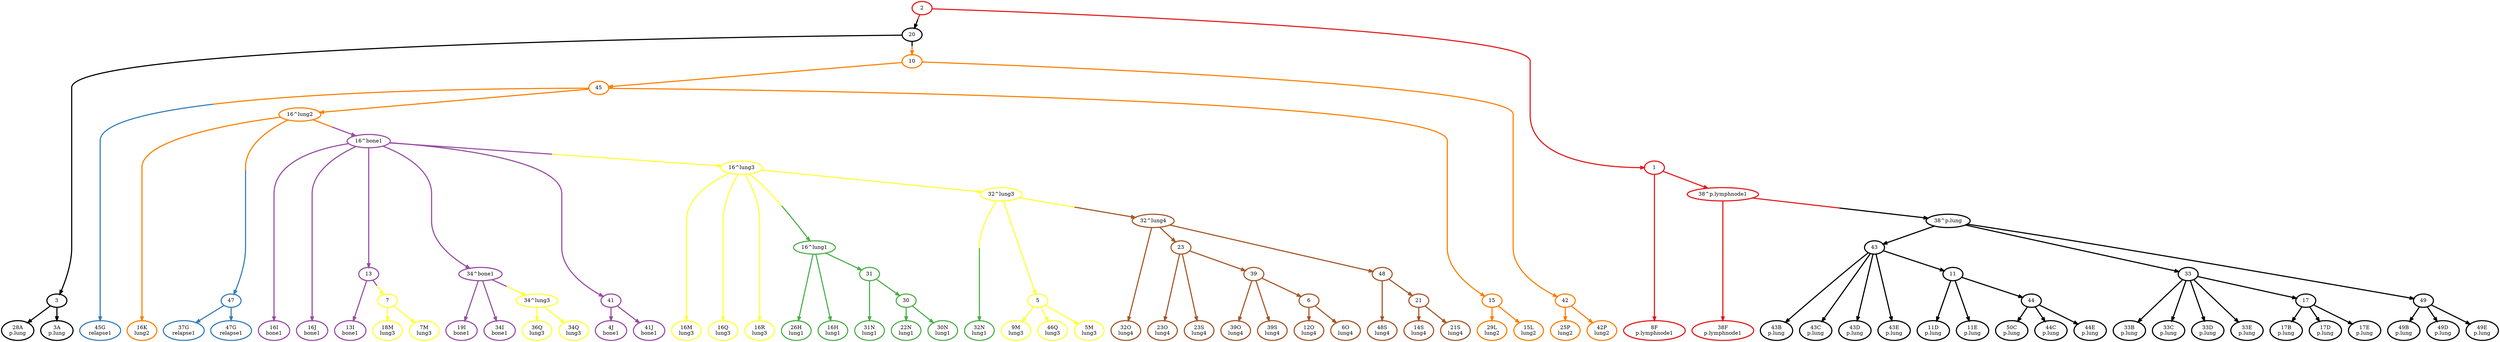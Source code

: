 digraph T {
	{
		rank=same
		0 [penwidth=3,colorscheme=set19,color=0,label="28A\np.lung"]
		1 [penwidth=3,colorscheme=set19,color=0,label="3A\np.lung"]
		2 [penwidth=3,colorscheme=set19,color=0,label="43B\np.lung"]
		3 [penwidth=3,colorscheme=set19,color=0,label="43C\np.lung"]
		4 [penwidth=3,colorscheme=set19,color=0,label="43D\np.lung"]
		5 [penwidth=3,colorscheme=set19,color=0,label="43E\np.lung"]
		6 [penwidth=3,colorscheme=set19,color=0,label="11D\np.lung"]
		7 [penwidth=3,colorscheme=set19,color=0,label="11E\np.lung"]
		8 [penwidth=3,colorscheme=set19,color=0,label="33B\np.lung"]
		9 [penwidth=3,colorscheme=set19,color=0,label="33C\np.lung"]
		10 [penwidth=3,colorscheme=set19,color=0,label="33D\np.lung"]
		11 [penwidth=3,colorscheme=set19,color=0,label="33E\np.lung"]
		12 [penwidth=3,colorscheme=set19,color=0,label="50C\np.lung"]
		13 [penwidth=3,colorscheme=set19,color=0,label="44C\np.lung"]
		14 [penwidth=3,colorscheme=set19,color=0,label="44E\np.lung"]
		15 [penwidth=3,colorscheme=set19,color=0,label="17B\np.lung"]
		16 [penwidth=3,colorscheme=set19,color=0,label="17D\np.lung"]
		17 [penwidth=3,colorscheme=set19,color=0,label="17E\np.lung"]
		18 [penwidth=3,colorscheme=set19,color=0,label="49B\np.lung"]
		19 [penwidth=3,colorscheme=set19,color=0,label="49D\np.lung"]
		20 [penwidth=3,colorscheme=set19,color=0,label="49E\np.lung"]
		21 [penwidth=3,colorscheme=set19,color=1,label="8F\np.lymphnode1"]
		22 [penwidth=3,colorscheme=set19,color=1,label="38F\np.lymphnode1"]
		23 [penwidth=3,colorscheme=set19,color=2,label="37G\nrelapse1"]
		24 [penwidth=3,colorscheme=set19,color=2,label="47G\nrelapse1"]
		25 [penwidth=3,colorscheme=set19,color=3,label="26H\nlung1"]
		26 [penwidth=3,colorscheme=set19,color=3,label="16H\nlung1"]
		27 [penwidth=3,colorscheme=set19,color=3,label="31N\nlung1"]
		28 [penwidth=3,colorscheme=set19,color=3,label="22N\nlung1"]
		29 [penwidth=3,colorscheme=set19,color=3,label="30N\nlung1"]
		30 [penwidth=3,colorscheme=set19,color=4,label="13I\nbone1"]
		31 [penwidth=3,colorscheme=set19,color=4,label="16I\nbone1"]
		32 [penwidth=3,colorscheme=set19,color=4,label="16J\nbone1"]
		33 [penwidth=3,colorscheme=set19,color=4,label="19I\nbone1"]
		34 [penwidth=3,colorscheme=set19,color=4,label="34I\nbone1"]
		35 [penwidth=3,colorscheme=set19,color=4,label="4J\nbone1"]
		36 [penwidth=3,colorscheme=set19,color=4,label="41J\nbone1"]
		37 [penwidth=3,colorscheme=set19,color=2,label="45G\nrelapse1"]
		38 [penwidth=3,colorscheme=set19,color=5,label="16K\nlung2"]
		39 [penwidth=3,colorscheme=set19,color=5,label="29L\nlung2"]
		40 [penwidth=3,colorscheme=set19,color=5,label="15L\nlung2"]
		41 [penwidth=3,colorscheme=set19,color=5,label="25P\nlung2"]
		42 [penwidth=3,colorscheme=set19,color=5,label="42P\nlung2"]
		43 [penwidth=3,colorscheme=set19,color=3,label="32N\nlung1"]
		44 [penwidth=3,colorscheme=set19,color=6,label="9M\nlung3"]
		45 [penwidth=3,colorscheme=set19,color=6,label="46Q\nlung3"]
		46 [penwidth=3,colorscheme=set19,color=6,label="5M\nlung3"]
		47 [penwidth=3,colorscheme=set19,color=6,label="18M\nlung3"]
		48 [penwidth=3,colorscheme=set19,color=6,label="7M\nlung3"]
		49 [penwidth=3,colorscheme=set19,color=6,label="16M\nlung3"]
		50 [penwidth=3,colorscheme=set19,color=6,label="16Q\nlung3"]
		51 [penwidth=3,colorscheme=set19,color=6,label="16R\nlung3"]
		52 [penwidth=3,colorscheme=set19,color=6,label="36Q\nlung3"]
		53 [penwidth=3,colorscheme=set19,color=6,label="34Q\nlung3"]
		54 [penwidth=3,colorscheme=set19,color=7,label="32O\nlung4"]
		55 [penwidth=3,colorscheme=set19,color=7,label="39O\nlung4"]
		56 [penwidth=3,colorscheme=set19,color=7,label="39S\nlung4"]
		57 [penwidth=3,colorscheme=set19,color=7,label="12O\nlung4"]
		58 [penwidth=3,colorscheme=set19,color=7,label="6O\nlung4"]
		59 [penwidth=3,colorscheme=set19,color=7,label="48S\nlung4"]
		60 [penwidth=3,colorscheme=set19,color=7,label="14S\nlung4"]
		61 [penwidth=3,colorscheme=set19,color=7,label="21S\nlung4"]
		62 [penwidth=3,colorscheme=set19,color=7,label="23O\nlung4"]
		63 [penwidth=3,colorscheme=set19,color=7,label="23S\nlung4"]
	}
	64 [penwidth=3,colorscheme=set19,color=0,label="20"]
	65 [penwidth=3,colorscheme=set19,color=0,label="3"]
	66 [penwidth=3,colorscheme=set19,color=0,label="43"]
	67 [penwidth=3,colorscheme=set19,color=0,label="11"]
	68 [penwidth=3,colorscheme=set19,color=0,label="44"]
	69 [penwidth=3,colorscheme=set19,color=0,label="38^p.lung"]
	70 [penwidth=3,colorscheme=set19,color=0,label="33"]
	71 [penwidth=3,colorscheme=set19,color=0,label="49"]
	72 [penwidth=3,colorscheme=set19,color=0,label="17"]
	73 [penwidth=3,colorscheme=set19,color=5,label="10"]
	74 [penwidth=3,colorscheme=set19,color=1,label="38^p.lymphnode1"]
	75 [penwidth=3,colorscheme=set19,color=1,label="2"]
	76 [penwidth=3,colorscheme=set19,color=1,label="1"]
	77 [penwidth=3,colorscheme=set19,color=2,label="47"]
	78 [penwidth=3,colorscheme=set19,color=3,label="16^lung1"]
	79 [penwidth=3,colorscheme=set19,color=3,label="31"]
	80 [penwidth=3,colorscheme=set19,color=3,label="30"]
	81 [penwidth=3,colorscheme=set19,color=4,label="13"]
	82 [penwidth=3,colorscheme=set19,color=4,label="16^bone1"]
	83 [penwidth=3,colorscheme=set19,color=4,label="34^bone1"]
	84 [penwidth=3,colorscheme=set19,color=4,label="41"]
	85 [penwidth=3,colorscheme=set19,color=6,label="16^lung3"]
	86 [penwidth=3,colorscheme=set19,color=6,label="34^lung3"]
	87 [penwidth=3,colorscheme=set19,color=6,label="7"]
	88 [penwidth=3,colorscheme=set19,color=5,label="16^lung2"]
	89 [penwidth=3,colorscheme=set19,color=5,label="45"]
	90 [penwidth=3,colorscheme=set19,color=5,label="42"]
	91 [penwidth=3,colorscheme=set19,color=5,label="15"]
	92 [penwidth=3,colorscheme=set19,color=6,label="32^lung3"]
	93 [penwidth=3,colorscheme=set19,color=6,label="5"]
	94 [penwidth=3,colorscheme=set19,color=7,label="32^lung4"]
	95 [penwidth=3,colorscheme=set19,color=7,label="23"]
	96 [penwidth=3,colorscheme=set19,color=7,label="48"]
	97 [penwidth=3,colorscheme=set19,color=7,label="39"]
	98 [penwidth=3,colorscheme=set19,color=7,label="6"]
	99 [penwidth=3,colorscheme=set19,color=7,label="21"]
	64 -> 65 [penwidth=3,colorscheme=set19,color="0;0.5:0"]
	64 -> 73 [penwidth=3,colorscheme=set19,color="0;0.5:5"]
	65 -> 0 [penwidth=3,colorscheme=set19,color="0;0.5:0"]
	65 -> 1 [penwidth=3,colorscheme=set19,color="0;0.5:0"]
	66 -> 67 [penwidth=3,colorscheme=set19,color="0;0.5:0"]
	66 -> 2 [penwidth=3,colorscheme=set19,color="0;0.5:0"]
	66 -> 3 [penwidth=3,colorscheme=set19,color="0;0.5:0"]
	66 -> 4 [penwidth=3,colorscheme=set19,color="0;0.5:0"]
	66 -> 5 [penwidth=3,colorscheme=set19,color="0;0.5:0"]
	67 -> 68 [penwidth=3,colorscheme=set19,color="0;0.5:0"]
	67 -> 6 [penwidth=3,colorscheme=set19,color="0;0.5:0"]
	67 -> 7 [penwidth=3,colorscheme=set19,color="0;0.5:0"]
	68 -> 12 [penwidth=3,colorscheme=set19,color="0;0.5:0"]
	68 -> 13 [penwidth=3,colorscheme=set19,color="0;0.5:0"]
	68 -> 14 [penwidth=3,colorscheme=set19,color="0;0.5:0"]
	69 -> 70 [penwidth=3,colorscheme=set19,color="0;0.5:0"]
	69 -> 66 [penwidth=3,colorscheme=set19,color="0;0.5:0"]
	69 -> 71 [penwidth=3,colorscheme=set19,color="0;0.5:0"]
	70 -> 72 [penwidth=3,colorscheme=set19,color="0;0.5:0"]
	70 -> 8 [penwidth=3,colorscheme=set19,color="0;0.5:0"]
	70 -> 9 [penwidth=3,colorscheme=set19,color="0;0.5:0"]
	70 -> 10 [penwidth=3,colorscheme=set19,color="0;0.5:0"]
	70 -> 11 [penwidth=3,colorscheme=set19,color="0;0.5:0"]
	71 -> 18 [penwidth=3,colorscheme=set19,color="0;0.5:0"]
	71 -> 19 [penwidth=3,colorscheme=set19,color="0;0.5:0"]
	71 -> 20 [penwidth=3,colorscheme=set19,color="0;0.5:0"]
	72 -> 15 [penwidth=3,colorscheme=set19,color="0;0.5:0"]
	72 -> 16 [penwidth=3,colorscheme=set19,color="0;0.5:0"]
	72 -> 17 [penwidth=3,colorscheme=set19,color="0;0.5:0"]
	73 -> 90 [penwidth=3,colorscheme=set19,color="5;0.5:5"]
	73 -> 89 [penwidth=3,colorscheme=set19,color="5;0.5:5"]
	74 -> 69 [penwidth=3,colorscheme=set19,color="1;0.5:0"]
	74 -> 22 [penwidth=3,colorscheme=set19,color="1;0.5:1"]
	75 -> 64 [penwidth=3,colorscheme=set19,color="1;0.5:0"]
	75 -> 76 [penwidth=3,colorscheme=set19,color="1;0.5:1"]
	76 -> 74 [penwidth=3,colorscheme=set19,color="1;0.5:1"]
	76 -> 21 [penwidth=3,colorscheme=set19,color="1;0.5:1"]
	77 -> 23 [penwidth=3,colorscheme=set19,color="2;0.5:2"]
	77 -> 24 [penwidth=3,colorscheme=set19,color="2;0.5:2"]
	78 -> 79 [penwidth=3,colorscheme=set19,color="3;0.5:3"]
	78 -> 25 [penwidth=3,colorscheme=set19,color="3;0.5:3"]
	78 -> 26 [penwidth=3,colorscheme=set19,color="3;0.5:3"]
	79 -> 80 [penwidth=3,colorscheme=set19,color="3;0.5:3"]
	79 -> 27 [penwidth=3,colorscheme=set19,color="3;0.5:3"]
	80 -> 28 [penwidth=3,colorscheme=set19,color="3;0.5:3"]
	80 -> 29 [penwidth=3,colorscheme=set19,color="3;0.5:3"]
	81 -> 30 [penwidth=3,colorscheme=set19,color="4;0.5:4"]
	81 -> 87 [penwidth=3,colorscheme=set19,color="4;0.5:6"]
	82 -> 81 [penwidth=3,colorscheme=set19,color="4;0.5:4"]
	82 -> 83 [penwidth=3,colorscheme=set19,color="4;0.5:4"]
	82 -> 84 [penwidth=3,colorscheme=set19,color="4;0.5:4"]
	82 -> 31 [penwidth=3,colorscheme=set19,color="4;0.5:4"]
	82 -> 32 [penwidth=3,colorscheme=set19,color="4;0.5:4"]
	82 -> 85 [penwidth=3,colorscheme=set19,color="4;0.5:6"]
	83 -> 33 [penwidth=3,colorscheme=set19,color="4;0.5:4"]
	83 -> 34 [penwidth=3,colorscheme=set19,color="4;0.5:4"]
	83 -> 86 [penwidth=3,colorscheme=set19,color="4;0.5:6"]
	84 -> 35 [penwidth=3,colorscheme=set19,color="4;0.5:4"]
	84 -> 36 [penwidth=3,colorscheme=set19,color="4;0.5:4"]
	85 -> 78 [penwidth=3,colorscheme=set19,color="6;0.5:3"]
	85 -> 92 [penwidth=3,colorscheme=set19,color="6;0.5:6"]
	85 -> 49 [penwidth=3,colorscheme=set19,color="6;0.5:6"]
	85 -> 50 [penwidth=3,colorscheme=set19,color="6;0.5:6"]
	85 -> 51 [penwidth=3,colorscheme=set19,color="6;0.5:6"]
	86 -> 52 [penwidth=3,colorscheme=set19,color="6;0.5:6"]
	86 -> 53 [penwidth=3,colorscheme=set19,color="6;0.5:6"]
	87 -> 47 [penwidth=3,colorscheme=set19,color="6;0.5:6"]
	87 -> 48 [penwidth=3,colorscheme=set19,color="6;0.5:6"]
	88 -> 77 [penwidth=3,colorscheme=set19,color="5;0.5:2"]
	88 -> 82 [penwidth=3,colorscheme=set19,color="5;0.5:4"]
	88 -> 38 [penwidth=3,colorscheme=set19,color="5;0.5:5"]
	89 -> 37 [penwidth=3,colorscheme=set19,color="5;0.5:2"]
	89 -> 91 [penwidth=3,colorscheme=set19,color="5;0.5:5"]
	89 -> 88 [penwidth=3,colorscheme=set19,color="5;0.5:5"]
	90 -> 41 [penwidth=3,colorscheme=set19,color="5;0.5:5"]
	90 -> 42 [penwidth=3,colorscheme=set19,color="5;0.5:5"]
	91 -> 39 [penwidth=3,colorscheme=set19,color="5;0.5:5"]
	91 -> 40 [penwidth=3,colorscheme=set19,color="5;0.5:5"]
	92 -> 43 [penwidth=3,colorscheme=set19,color="6;0.5:3"]
	92 -> 93 [penwidth=3,colorscheme=set19,color="6;0.5:6"]
	92 -> 94 [penwidth=3,colorscheme=set19,color="6;0.5:7"]
	93 -> 44 [penwidth=3,colorscheme=set19,color="6;0.5:6"]
	93 -> 45 [penwidth=3,colorscheme=set19,color="6;0.5:6"]
	93 -> 46 [penwidth=3,colorscheme=set19,color="6;0.5:6"]
	94 -> 95 [penwidth=3,colorscheme=set19,color="7;0.5:7"]
	94 -> 96 [penwidth=3,colorscheme=set19,color="7;0.5:7"]
	94 -> 54 [penwidth=3,colorscheme=set19,color="7;0.5:7"]
	95 -> 97 [penwidth=3,colorscheme=set19,color="7;0.5:7"]
	95 -> 62 [penwidth=3,colorscheme=set19,color="7;0.5:7"]
	95 -> 63 [penwidth=3,colorscheme=set19,color="7;0.5:7"]
	96 -> 99 [penwidth=3,colorscheme=set19,color="7;0.5:7"]
	96 -> 59 [penwidth=3,colorscheme=set19,color="7;0.5:7"]
	97 -> 98 [penwidth=3,colorscheme=set19,color="7;0.5:7"]
	97 -> 55 [penwidth=3,colorscheme=set19,color="7;0.5:7"]
	97 -> 56 [penwidth=3,colorscheme=set19,color="7;0.5:7"]
	98 -> 57 [penwidth=3,colorscheme=set19,color="7;0.5:7"]
	98 -> 58 [penwidth=3,colorscheme=set19,color="7;0.5:7"]
	99 -> 60 [penwidth=3,colorscheme=set19,color="7;0.5:7"]
	99 -> 61 [penwidth=3,colorscheme=set19,color="7;0.5:7"]
}
